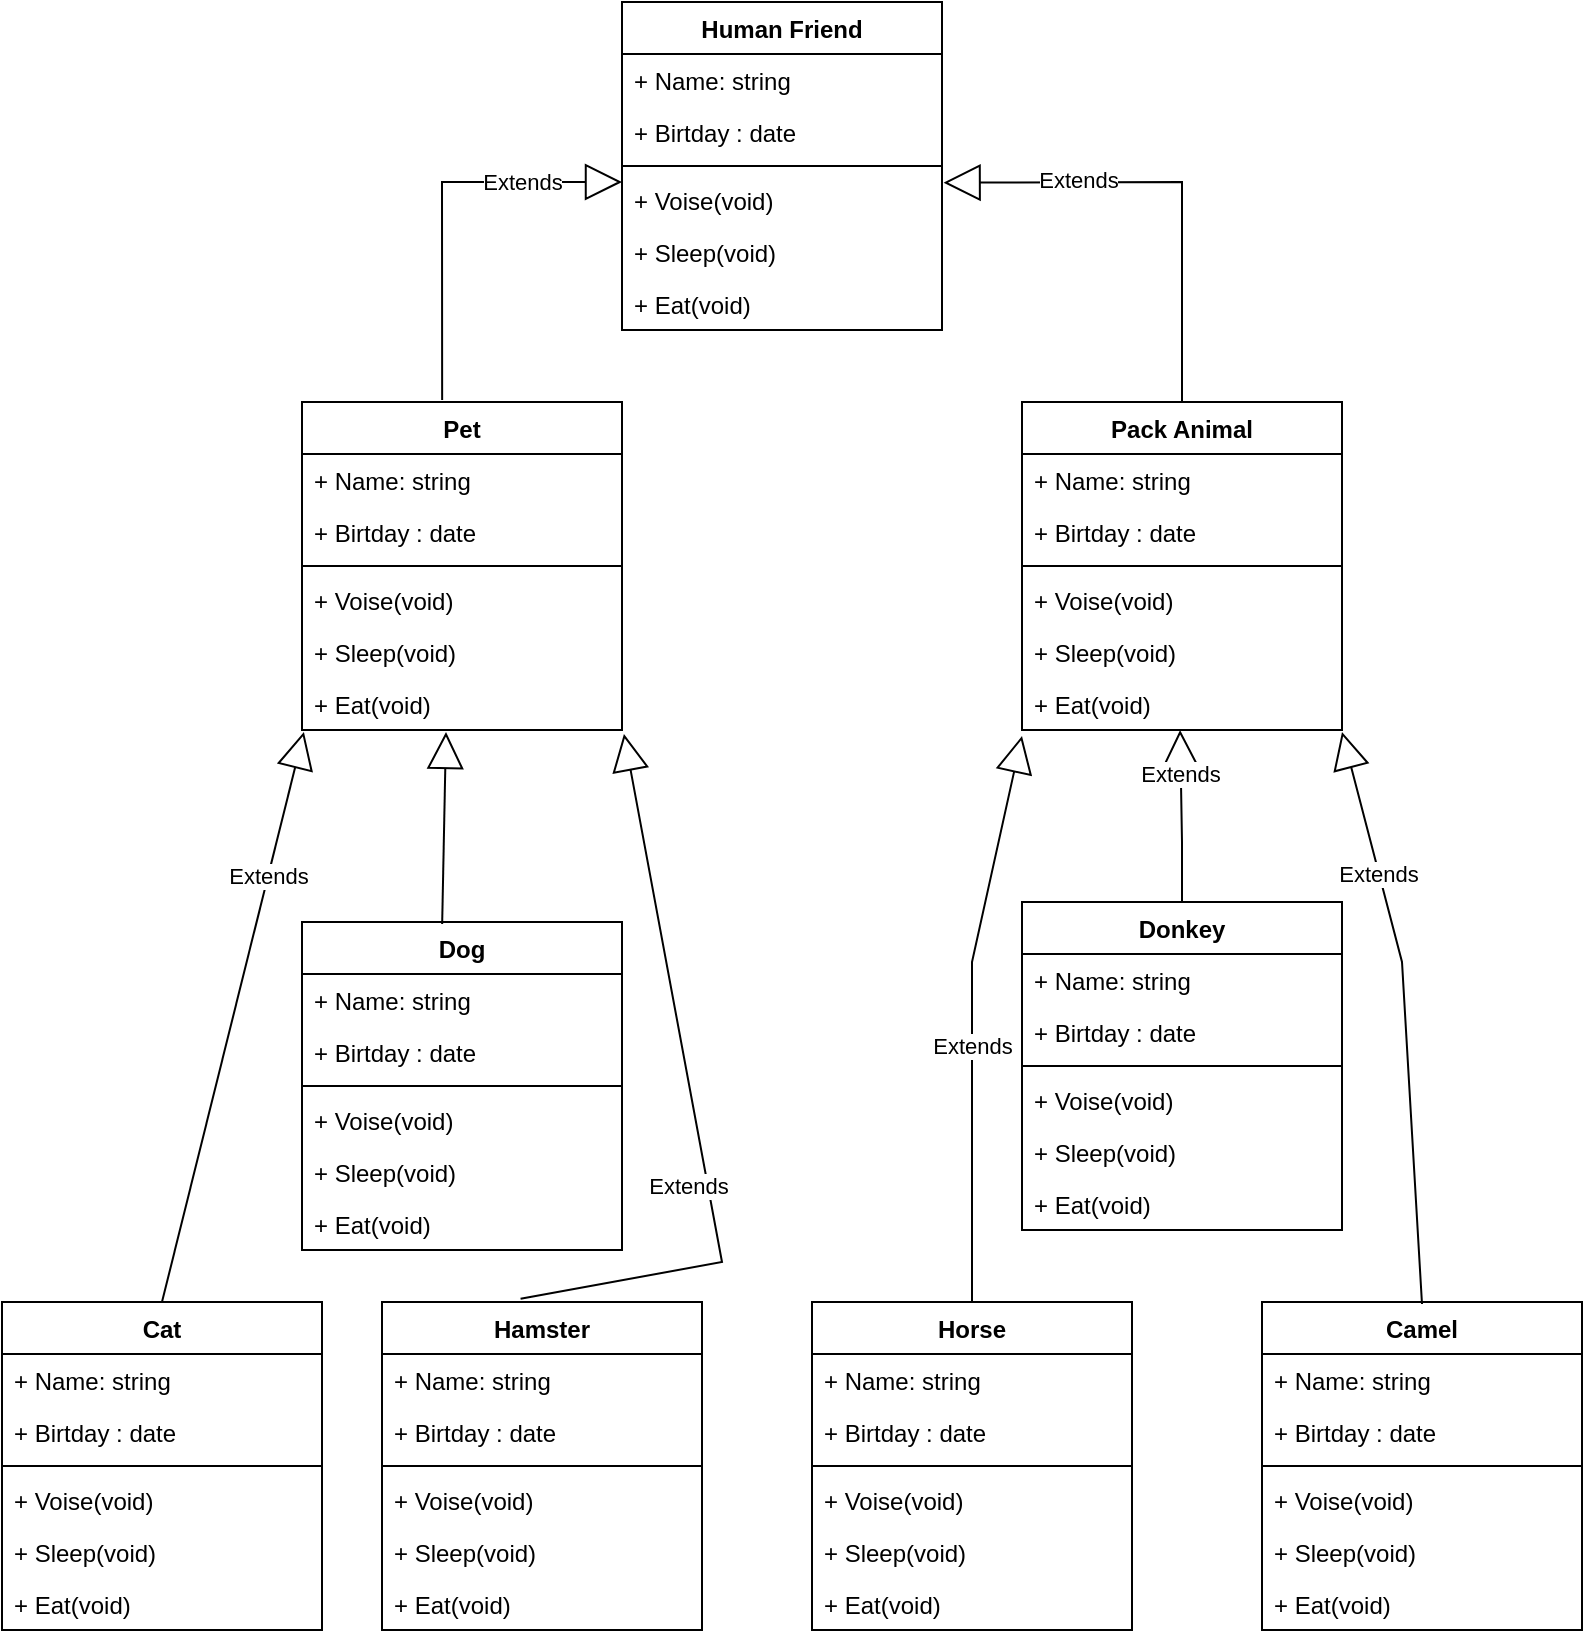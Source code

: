 <mxfile version="22.0.2" type="device">
  <diagram id="R2lEEEUBdFMjLlhIrx00" name="Page-1">
    <mxGraphModel dx="1658" dy="1928" grid="1" gridSize="10" guides="1" tooltips="1" connect="1" arrows="1" fold="1" page="1" pageScale="1" pageWidth="850" pageHeight="1100" math="0" shadow="0" extFonts="Permanent Marker^https://fonts.googleapis.com/css?family=Permanent+Marker">
      <root>
        <mxCell id="0" />
        <mxCell id="1" parent="0" />
        <mxCell id="GSxFg-PIzHMh7uF5a8ec-13" value="Human Friend" style="swimlane;fontStyle=1;align=center;verticalAlign=top;childLayout=stackLayout;horizontal=1;startSize=26;horizontalStack=0;resizeParent=1;resizeParentMax=0;resizeLast=0;collapsible=1;marginBottom=0;" parent="1" vertex="1">
          <mxGeometry x="330" y="-360" width="160" height="164" as="geometry" />
        </mxCell>
        <mxCell id="GSxFg-PIzHMh7uF5a8ec-17" value="+ Name: string" style="text;strokeColor=none;fillColor=none;align=left;verticalAlign=top;spacingLeft=4;spacingRight=4;overflow=hidden;rotatable=0;points=[[0,0.5],[1,0.5]];portConstraint=eastwest;" parent="GSxFg-PIzHMh7uF5a8ec-13" vertex="1">
          <mxGeometry y="26" width="160" height="26" as="geometry" />
        </mxCell>
        <mxCell id="GSxFg-PIzHMh7uF5a8ec-18" value="+ Birtday : date" style="text;strokeColor=none;fillColor=none;align=left;verticalAlign=top;spacingLeft=4;spacingRight=4;overflow=hidden;rotatable=0;points=[[0,0.5],[1,0.5]];portConstraint=eastwest;" parent="GSxFg-PIzHMh7uF5a8ec-13" vertex="1">
          <mxGeometry y="52" width="160" height="26" as="geometry" />
        </mxCell>
        <mxCell id="GSxFg-PIzHMh7uF5a8ec-15" value="" style="line;strokeWidth=1;fillColor=none;align=left;verticalAlign=middle;spacingTop=-1;spacingLeft=3;spacingRight=3;rotatable=0;labelPosition=right;points=[];portConstraint=eastwest;" parent="GSxFg-PIzHMh7uF5a8ec-13" vertex="1">
          <mxGeometry y="78" width="160" height="8" as="geometry" />
        </mxCell>
        <mxCell id="GSxFg-PIzHMh7uF5a8ec-43" value="Extends" style="endArrow=block;endSize=16;endFill=0;html=1;rounded=0;exitX=0.438;exitY=-0.006;exitDx=0;exitDy=0;exitPerimeter=0;" parent="GSxFg-PIzHMh7uF5a8ec-13" source="GSxFg-PIzHMh7uF5a8ec-27" edge="1">
          <mxGeometry x="0.498" width="160" relative="1" as="geometry">
            <mxPoint x="-160" y="90" as="sourcePoint" />
            <mxPoint y="90" as="targetPoint" />
            <Array as="points">
              <mxPoint x="-90" y="90" />
            </Array>
            <mxPoint as="offset" />
          </mxGeometry>
        </mxCell>
        <mxCell id="GSxFg-PIzHMh7uF5a8ec-16" value="+ Voise(void)" style="text;strokeColor=none;fillColor=none;align=left;verticalAlign=top;spacingLeft=4;spacingRight=4;overflow=hidden;rotatable=0;points=[[0,0.5],[1,0.5]];portConstraint=eastwest;" parent="GSxFg-PIzHMh7uF5a8ec-13" vertex="1">
          <mxGeometry y="86" width="160" height="26" as="geometry" />
        </mxCell>
        <mxCell id="GSxFg-PIzHMh7uF5a8ec-25" value="+ Sleep(void)" style="text;strokeColor=none;fillColor=none;align=left;verticalAlign=top;spacingLeft=4;spacingRight=4;overflow=hidden;rotatable=0;points=[[0,0.5],[1,0.5]];portConstraint=eastwest;" parent="GSxFg-PIzHMh7uF5a8ec-13" vertex="1">
          <mxGeometry y="112" width="160" height="26" as="geometry" />
        </mxCell>
        <mxCell id="GSxFg-PIzHMh7uF5a8ec-24" value="+ Eat(void)" style="text;strokeColor=none;fillColor=none;align=left;verticalAlign=top;spacingLeft=4;spacingRight=4;overflow=hidden;rotatable=0;points=[[0,0.5],[1,0.5]];portConstraint=eastwest;" parent="GSxFg-PIzHMh7uF5a8ec-13" vertex="1">
          <mxGeometry y="138" width="160" height="26" as="geometry" />
        </mxCell>
        <mxCell id="GSxFg-PIzHMh7uF5a8ec-27" value="Pet" style="swimlane;fontStyle=1;align=center;verticalAlign=top;childLayout=stackLayout;horizontal=1;startSize=26;horizontalStack=0;resizeParent=1;resizeParentMax=0;resizeLast=0;collapsible=1;marginBottom=0;" parent="1" vertex="1">
          <mxGeometry x="170" y="-160" width="160" height="164" as="geometry" />
        </mxCell>
        <mxCell id="GSxFg-PIzHMh7uF5a8ec-28" value="+ Name: string" style="text;strokeColor=none;fillColor=none;align=left;verticalAlign=top;spacingLeft=4;spacingRight=4;overflow=hidden;rotatable=0;points=[[0,0.5],[1,0.5]];portConstraint=eastwest;" parent="GSxFg-PIzHMh7uF5a8ec-27" vertex="1">
          <mxGeometry y="26" width="160" height="26" as="geometry" />
        </mxCell>
        <mxCell id="GSxFg-PIzHMh7uF5a8ec-29" value="+ Birtday : date" style="text;strokeColor=none;fillColor=none;align=left;verticalAlign=top;spacingLeft=4;spacingRight=4;overflow=hidden;rotatable=0;points=[[0,0.5],[1,0.5]];portConstraint=eastwest;" parent="GSxFg-PIzHMh7uF5a8ec-27" vertex="1">
          <mxGeometry y="52" width="160" height="26" as="geometry" />
        </mxCell>
        <mxCell id="GSxFg-PIzHMh7uF5a8ec-30" value="" style="line;strokeWidth=1;fillColor=none;align=left;verticalAlign=middle;spacingTop=-1;spacingLeft=3;spacingRight=3;rotatable=0;labelPosition=right;points=[];portConstraint=eastwest;" parent="GSxFg-PIzHMh7uF5a8ec-27" vertex="1">
          <mxGeometry y="78" width="160" height="8" as="geometry" />
        </mxCell>
        <mxCell id="GSxFg-PIzHMh7uF5a8ec-31" value="+ Voise(void)" style="text;strokeColor=none;fillColor=none;align=left;verticalAlign=top;spacingLeft=4;spacingRight=4;overflow=hidden;rotatable=0;points=[[0,0.5],[1,0.5]];portConstraint=eastwest;" parent="GSxFg-PIzHMh7uF5a8ec-27" vertex="1">
          <mxGeometry y="86" width="160" height="26" as="geometry" />
        </mxCell>
        <mxCell id="GSxFg-PIzHMh7uF5a8ec-32" value="+ Sleep(void)" style="text;strokeColor=none;fillColor=none;align=left;verticalAlign=top;spacingLeft=4;spacingRight=4;overflow=hidden;rotatable=0;points=[[0,0.5],[1,0.5]];portConstraint=eastwest;" parent="GSxFg-PIzHMh7uF5a8ec-27" vertex="1">
          <mxGeometry y="112" width="160" height="26" as="geometry" />
        </mxCell>
        <mxCell id="GSxFg-PIzHMh7uF5a8ec-33" value="+ Eat(void)" style="text;strokeColor=none;fillColor=none;align=left;verticalAlign=top;spacingLeft=4;spacingRight=4;overflow=hidden;rotatable=0;points=[[0,0.5],[1,0.5]];portConstraint=eastwest;" parent="GSxFg-PIzHMh7uF5a8ec-27" vertex="1">
          <mxGeometry y="138" width="160" height="26" as="geometry" />
        </mxCell>
        <mxCell id="GSxFg-PIzHMh7uF5a8ec-35" value="Pack Animal" style="swimlane;fontStyle=1;align=center;verticalAlign=top;childLayout=stackLayout;horizontal=1;startSize=26;horizontalStack=0;resizeParent=1;resizeParentMax=0;resizeLast=0;collapsible=1;marginBottom=0;" parent="1" vertex="1">
          <mxGeometry x="530" y="-160" width="160" height="164" as="geometry" />
        </mxCell>
        <mxCell id="GSxFg-PIzHMh7uF5a8ec-36" value="+ Name: string" style="text;strokeColor=none;fillColor=none;align=left;verticalAlign=top;spacingLeft=4;spacingRight=4;overflow=hidden;rotatable=0;points=[[0,0.5],[1,0.5]];portConstraint=eastwest;" parent="GSxFg-PIzHMh7uF5a8ec-35" vertex="1">
          <mxGeometry y="26" width="160" height="26" as="geometry" />
        </mxCell>
        <mxCell id="GSxFg-PIzHMh7uF5a8ec-37" value="+ Birtday : date" style="text;strokeColor=none;fillColor=none;align=left;verticalAlign=top;spacingLeft=4;spacingRight=4;overflow=hidden;rotatable=0;points=[[0,0.5],[1,0.5]];portConstraint=eastwest;" parent="GSxFg-PIzHMh7uF5a8ec-35" vertex="1">
          <mxGeometry y="52" width="160" height="26" as="geometry" />
        </mxCell>
        <mxCell id="GSxFg-PIzHMh7uF5a8ec-38" value="" style="line;strokeWidth=1;fillColor=none;align=left;verticalAlign=middle;spacingTop=-1;spacingLeft=3;spacingRight=3;rotatable=0;labelPosition=right;points=[];portConstraint=eastwest;" parent="GSxFg-PIzHMh7uF5a8ec-35" vertex="1">
          <mxGeometry y="78" width="160" height="8" as="geometry" />
        </mxCell>
        <mxCell id="GSxFg-PIzHMh7uF5a8ec-39" value="+ Voise(void)" style="text;strokeColor=none;fillColor=none;align=left;verticalAlign=top;spacingLeft=4;spacingRight=4;overflow=hidden;rotatable=0;points=[[0,0.5],[1,0.5]];portConstraint=eastwest;" parent="GSxFg-PIzHMh7uF5a8ec-35" vertex="1">
          <mxGeometry y="86" width="160" height="26" as="geometry" />
        </mxCell>
        <mxCell id="GSxFg-PIzHMh7uF5a8ec-40" value="+ Sleep(void)" style="text;strokeColor=none;fillColor=none;align=left;verticalAlign=top;spacingLeft=4;spacingRight=4;overflow=hidden;rotatable=0;points=[[0,0.5],[1,0.5]];portConstraint=eastwest;" parent="GSxFg-PIzHMh7uF5a8ec-35" vertex="1">
          <mxGeometry y="112" width="160" height="26" as="geometry" />
        </mxCell>
        <mxCell id="GSxFg-PIzHMh7uF5a8ec-41" value="+ Eat(void)" style="text;strokeColor=none;fillColor=none;align=left;verticalAlign=top;spacingLeft=4;spacingRight=4;overflow=hidden;rotatable=0;points=[[0,0.5],[1,0.5]];portConstraint=eastwest;" parent="GSxFg-PIzHMh7uF5a8ec-35" vertex="1">
          <mxGeometry y="138" width="160" height="26" as="geometry" />
        </mxCell>
        <mxCell id="GSxFg-PIzHMh7uF5a8ec-44" value="Extends" style="endArrow=block;endSize=16;endFill=0;html=1;rounded=0;entryX=1.005;entryY=0.166;entryDx=0;entryDy=0;entryPerimeter=0;exitX=0.5;exitY=0;exitDx=0;exitDy=0;" parent="1" source="GSxFg-PIzHMh7uF5a8ec-35" target="GSxFg-PIzHMh7uF5a8ec-16" edge="1">
          <mxGeometry x="0.413" y="-1" width="160" relative="1" as="geometry">
            <mxPoint x="640" y="290" as="sourcePoint" />
            <mxPoint x="710" y="140" as="targetPoint" />
            <Array as="points">
              <mxPoint x="610" y="-270" />
            </Array>
            <mxPoint as="offset" />
          </mxGeometry>
        </mxCell>
        <mxCell id="GSxFg-PIzHMh7uF5a8ec-47" value="Dog" style="swimlane;fontStyle=1;align=center;verticalAlign=top;childLayout=stackLayout;horizontal=1;startSize=26;horizontalStack=0;resizeParent=1;resizeParentMax=0;resizeLast=0;collapsible=1;marginBottom=0;" parent="1" vertex="1">
          <mxGeometry x="170" y="100" width="160" height="164" as="geometry" />
        </mxCell>
        <mxCell id="GSxFg-PIzHMh7uF5a8ec-48" value="+ Name: string" style="text;strokeColor=none;fillColor=none;align=left;verticalAlign=top;spacingLeft=4;spacingRight=4;overflow=hidden;rotatable=0;points=[[0,0.5],[1,0.5]];portConstraint=eastwest;" parent="GSxFg-PIzHMh7uF5a8ec-47" vertex="1">
          <mxGeometry y="26" width="160" height="26" as="geometry" />
        </mxCell>
        <mxCell id="GSxFg-PIzHMh7uF5a8ec-49" value="+ Birtday : date" style="text;strokeColor=none;fillColor=none;align=left;verticalAlign=top;spacingLeft=4;spacingRight=4;overflow=hidden;rotatable=0;points=[[0,0.5],[1,0.5]];portConstraint=eastwest;" parent="GSxFg-PIzHMh7uF5a8ec-47" vertex="1">
          <mxGeometry y="52" width="160" height="26" as="geometry" />
        </mxCell>
        <mxCell id="GSxFg-PIzHMh7uF5a8ec-50" value="" style="line;strokeWidth=1;fillColor=none;align=left;verticalAlign=middle;spacingTop=-1;spacingLeft=3;spacingRight=3;rotatable=0;labelPosition=right;points=[];portConstraint=eastwest;" parent="GSxFg-PIzHMh7uF5a8ec-47" vertex="1">
          <mxGeometry y="78" width="160" height="8" as="geometry" />
        </mxCell>
        <mxCell id="GSxFg-PIzHMh7uF5a8ec-51" value="+ Voise(void)" style="text;strokeColor=none;fillColor=none;align=left;verticalAlign=top;spacingLeft=4;spacingRight=4;overflow=hidden;rotatable=0;points=[[0,0.5],[1,0.5]];portConstraint=eastwest;" parent="GSxFg-PIzHMh7uF5a8ec-47" vertex="1">
          <mxGeometry y="86" width="160" height="26" as="geometry" />
        </mxCell>
        <mxCell id="GSxFg-PIzHMh7uF5a8ec-52" value="+ Sleep(void)" style="text;strokeColor=none;fillColor=none;align=left;verticalAlign=top;spacingLeft=4;spacingRight=4;overflow=hidden;rotatable=0;points=[[0,0.5],[1,0.5]];portConstraint=eastwest;" parent="GSxFg-PIzHMh7uF5a8ec-47" vertex="1">
          <mxGeometry y="112" width="160" height="26" as="geometry" />
        </mxCell>
        <mxCell id="GSxFg-PIzHMh7uF5a8ec-53" value="+ Eat(void)" style="text;strokeColor=none;fillColor=none;align=left;verticalAlign=top;spacingLeft=4;spacingRight=4;overflow=hidden;rotatable=0;points=[[0,0.5],[1,0.5]];portConstraint=eastwest;" parent="GSxFg-PIzHMh7uF5a8ec-47" vertex="1">
          <mxGeometry y="138" width="160" height="26" as="geometry" />
        </mxCell>
        <mxCell id="GSxFg-PIzHMh7uF5a8ec-61" value="Hamster" style="swimlane;fontStyle=1;align=center;verticalAlign=top;childLayout=stackLayout;horizontal=1;startSize=26;horizontalStack=0;resizeParent=1;resizeParentMax=0;resizeLast=0;collapsible=1;marginBottom=0;" parent="1" vertex="1">
          <mxGeometry x="210" y="290" width="160" height="164" as="geometry" />
        </mxCell>
        <mxCell id="GSxFg-PIzHMh7uF5a8ec-62" value="+ Name: string" style="text;strokeColor=none;fillColor=none;align=left;verticalAlign=top;spacingLeft=4;spacingRight=4;overflow=hidden;rotatable=0;points=[[0,0.5],[1,0.5]];portConstraint=eastwest;" parent="GSxFg-PIzHMh7uF5a8ec-61" vertex="1">
          <mxGeometry y="26" width="160" height="26" as="geometry" />
        </mxCell>
        <mxCell id="GSxFg-PIzHMh7uF5a8ec-63" value="+ Birtday : date" style="text;strokeColor=none;fillColor=none;align=left;verticalAlign=top;spacingLeft=4;spacingRight=4;overflow=hidden;rotatable=0;points=[[0,0.5],[1,0.5]];portConstraint=eastwest;" parent="GSxFg-PIzHMh7uF5a8ec-61" vertex="1">
          <mxGeometry y="52" width="160" height="26" as="geometry" />
        </mxCell>
        <mxCell id="GSxFg-PIzHMh7uF5a8ec-64" value="" style="line;strokeWidth=1;fillColor=none;align=left;verticalAlign=middle;spacingTop=-1;spacingLeft=3;spacingRight=3;rotatable=0;labelPosition=right;points=[];portConstraint=eastwest;" parent="GSxFg-PIzHMh7uF5a8ec-61" vertex="1">
          <mxGeometry y="78" width="160" height="8" as="geometry" />
        </mxCell>
        <mxCell id="GSxFg-PIzHMh7uF5a8ec-65" value="+ Voise(void)" style="text;strokeColor=none;fillColor=none;align=left;verticalAlign=top;spacingLeft=4;spacingRight=4;overflow=hidden;rotatable=0;points=[[0,0.5],[1,0.5]];portConstraint=eastwest;" parent="GSxFg-PIzHMh7uF5a8ec-61" vertex="1">
          <mxGeometry y="86" width="160" height="26" as="geometry" />
        </mxCell>
        <mxCell id="GSxFg-PIzHMh7uF5a8ec-66" value="+ Sleep(void)" style="text;strokeColor=none;fillColor=none;align=left;verticalAlign=top;spacingLeft=4;spacingRight=4;overflow=hidden;rotatable=0;points=[[0,0.5],[1,0.5]];portConstraint=eastwest;" parent="GSxFg-PIzHMh7uF5a8ec-61" vertex="1">
          <mxGeometry y="112" width="160" height="26" as="geometry" />
        </mxCell>
        <mxCell id="GSxFg-PIzHMh7uF5a8ec-67" value="+ Eat(void)" style="text;strokeColor=none;fillColor=none;align=left;verticalAlign=top;spacingLeft=4;spacingRight=4;overflow=hidden;rotatable=0;points=[[0,0.5],[1,0.5]];portConstraint=eastwest;" parent="GSxFg-PIzHMh7uF5a8ec-61" vertex="1">
          <mxGeometry y="138" width="160" height="26" as="geometry" />
        </mxCell>
        <mxCell id="GSxFg-PIzHMh7uF5a8ec-68" value="Camel" style="swimlane;fontStyle=1;align=center;verticalAlign=top;childLayout=stackLayout;horizontal=1;startSize=26;horizontalStack=0;resizeParent=1;resizeParentMax=0;resizeLast=0;collapsible=1;marginBottom=0;" parent="1" vertex="1">
          <mxGeometry x="650" y="290" width="160" height="164" as="geometry" />
        </mxCell>
        <mxCell id="GSxFg-PIzHMh7uF5a8ec-69" value="+ Name: string" style="text;strokeColor=none;fillColor=none;align=left;verticalAlign=top;spacingLeft=4;spacingRight=4;overflow=hidden;rotatable=0;points=[[0,0.5],[1,0.5]];portConstraint=eastwest;" parent="GSxFg-PIzHMh7uF5a8ec-68" vertex="1">
          <mxGeometry y="26" width="160" height="26" as="geometry" />
        </mxCell>
        <mxCell id="GSxFg-PIzHMh7uF5a8ec-70" value="+ Birtday : date" style="text;strokeColor=none;fillColor=none;align=left;verticalAlign=top;spacingLeft=4;spacingRight=4;overflow=hidden;rotatable=0;points=[[0,0.5],[1,0.5]];portConstraint=eastwest;" parent="GSxFg-PIzHMh7uF5a8ec-68" vertex="1">
          <mxGeometry y="52" width="160" height="26" as="geometry" />
        </mxCell>
        <mxCell id="GSxFg-PIzHMh7uF5a8ec-72" value="" style="line;strokeWidth=1;fillColor=none;align=left;verticalAlign=middle;spacingTop=-1;spacingLeft=3;spacingRight=3;rotatable=0;labelPosition=right;points=[];portConstraint=eastwest;" parent="GSxFg-PIzHMh7uF5a8ec-68" vertex="1">
          <mxGeometry y="78" width="160" height="8" as="geometry" />
        </mxCell>
        <mxCell id="GSxFg-PIzHMh7uF5a8ec-73" value="+ Voise(void)" style="text;strokeColor=none;fillColor=none;align=left;verticalAlign=top;spacingLeft=4;spacingRight=4;overflow=hidden;rotatable=0;points=[[0,0.5],[1,0.5]];portConstraint=eastwest;" parent="GSxFg-PIzHMh7uF5a8ec-68" vertex="1">
          <mxGeometry y="86" width="160" height="26" as="geometry" />
        </mxCell>
        <mxCell id="GSxFg-PIzHMh7uF5a8ec-74" value="+ Sleep(void)" style="text;strokeColor=none;fillColor=none;align=left;verticalAlign=top;spacingLeft=4;spacingRight=4;overflow=hidden;rotatable=0;points=[[0,0.5],[1,0.5]];portConstraint=eastwest;" parent="GSxFg-PIzHMh7uF5a8ec-68" vertex="1">
          <mxGeometry y="112" width="160" height="26" as="geometry" />
        </mxCell>
        <mxCell id="GSxFg-PIzHMh7uF5a8ec-75" value="+ Eat(void)" style="text;strokeColor=none;fillColor=none;align=left;verticalAlign=top;spacingLeft=4;spacingRight=4;overflow=hidden;rotatable=0;points=[[0,0.5],[1,0.5]];portConstraint=eastwest;" parent="GSxFg-PIzHMh7uF5a8ec-68" vertex="1">
          <mxGeometry y="138" width="160" height="26" as="geometry" />
        </mxCell>
        <mxCell id="GSxFg-PIzHMh7uF5a8ec-76" value="Horse" style="swimlane;fontStyle=1;align=center;verticalAlign=top;childLayout=stackLayout;horizontal=1;startSize=26;horizontalStack=0;resizeParent=1;resizeParentMax=0;resizeLast=0;collapsible=1;marginBottom=0;" parent="1" vertex="1">
          <mxGeometry x="425" y="290" width="160" height="164" as="geometry" />
        </mxCell>
        <mxCell id="GSxFg-PIzHMh7uF5a8ec-77" value="+ Name: string" style="text;strokeColor=none;fillColor=none;align=left;verticalAlign=top;spacingLeft=4;spacingRight=4;overflow=hidden;rotatable=0;points=[[0,0.5],[1,0.5]];portConstraint=eastwest;" parent="GSxFg-PIzHMh7uF5a8ec-76" vertex="1">
          <mxGeometry y="26" width="160" height="26" as="geometry" />
        </mxCell>
        <mxCell id="GSxFg-PIzHMh7uF5a8ec-78" value="+ Birtday : date" style="text;strokeColor=none;fillColor=none;align=left;verticalAlign=top;spacingLeft=4;spacingRight=4;overflow=hidden;rotatable=0;points=[[0,0.5],[1,0.5]];portConstraint=eastwest;" parent="GSxFg-PIzHMh7uF5a8ec-76" vertex="1">
          <mxGeometry y="52" width="160" height="26" as="geometry" />
        </mxCell>
        <mxCell id="GSxFg-PIzHMh7uF5a8ec-80" value="" style="line;strokeWidth=1;fillColor=none;align=left;verticalAlign=middle;spacingTop=-1;spacingLeft=3;spacingRight=3;rotatable=0;labelPosition=right;points=[];portConstraint=eastwest;" parent="GSxFg-PIzHMh7uF5a8ec-76" vertex="1">
          <mxGeometry y="78" width="160" height="8" as="geometry" />
        </mxCell>
        <mxCell id="GSxFg-PIzHMh7uF5a8ec-81" value="+ Voise(void)" style="text;strokeColor=none;fillColor=none;align=left;verticalAlign=top;spacingLeft=4;spacingRight=4;overflow=hidden;rotatable=0;points=[[0,0.5],[1,0.5]];portConstraint=eastwest;" parent="GSxFg-PIzHMh7uF5a8ec-76" vertex="1">
          <mxGeometry y="86" width="160" height="26" as="geometry" />
        </mxCell>
        <mxCell id="GSxFg-PIzHMh7uF5a8ec-82" value="+ Sleep(void)" style="text;strokeColor=none;fillColor=none;align=left;verticalAlign=top;spacingLeft=4;spacingRight=4;overflow=hidden;rotatable=0;points=[[0,0.5],[1,0.5]];portConstraint=eastwest;" parent="GSxFg-PIzHMh7uF5a8ec-76" vertex="1">
          <mxGeometry y="112" width="160" height="26" as="geometry" />
        </mxCell>
        <mxCell id="GSxFg-PIzHMh7uF5a8ec-83" value="+ Eat(void)" style="text;strokeColor=none;fillColor=none;align=left;verticalAlign=top;spacingLeft=4;spacingRight=4;overflow=hidden;rotatable=0;points=[[0,0.5],[1,0.5]];portConstraint=eastwest;" parent="GSxFg-PIzHMh7uF5a8ec-76" vertex="1">
          <mxGeometry y="138" width="160" height="26" as="geometry" />
        </mxCell>
        <mxCell id="GSxFg-PIzHMh7uF5a8ec-84" value="Donkey" style="swimlane;fontStyle=1;align=center;verticalAlign=top;childLayout=stackLayout;horizontal=1;startSize=26;horizontalStack=0;resizeParent=1;resizeParentMax=0;resizeLast=0;collapsible=1;marginBottom=0;" parent="1" vertex="1">
          <mxGeometry x="530" y="90" width="160" height="164" as="geometry" />
        </mxCell>
        <mxCell id="GSxFg-PIzHMh7uF5a8ec-85" value="+ Name: string" style="text;strokeColor=none;fillColor=none;align=left;verticalAlign=top;spacingLeft=4;spacingRight=4;overflow=hidden;rotatable=0;points=[[0,0.5],[1,0.5]];portConstraint=eastwest;" parent="GSxFg-PIzHMh7uF5a8ec-84" vertex="1">
          <mxGeometry y="26" width="160" height="26" as="geometry" />
        </mxCell>
        <mxCell id="GSxFg-PIzHMh7uF5a8ec-86" value="+ Birtday : date" style="text;strokeColor=none;fillColor=none;align=left;verticalAlign=top;spacingLeft=4;spacingRight=4;overflow=hidden;rotatable=0;points=[[0,0.5],[1,0.5]];portConstraint=eastwest;" parent="GSxFg-PIzHMh7uF5a8ec-84" vertex="1">
          <mxGeometry y="52" width="160" height="26" as="geometry" />
        </mxCell>
        <mxCell id="GSxFg-PIzHMh7uF5a8ec-88" value="" style="line;strokeWidth=1;fillColor=none;align=left;verticalAlign=middle;spacingTop=-1;spacingLeft=3;spacingRight=3;rotatable=0;labelPosition=right;points=[];portConstraint=eastwest;" parent="GSxFg-PIzHMh7uF5a8ec-84" vertex="1">
          <mxGeometry y="78" width="160" height="8" as="geometry" />
        </mxCell>
        <mxCell id="GSxFg-PIzHMh7uF5a8ec-89" value="+ Voise(void)" style="text;strokeColor=none;fillColor=none;align=left;verticalAlign=top;spacingLeft=4;spacingRight=4;overflow=hidden;rotatable=0;points=[[0,0.5],[1,0.5]];portConstraint=eastwest;" parent="GSxFg-PIzHMh7uF5a8ec-84" vertex="1">
          <mxGeometry y="86" width="160" height="26" as="geometry" />
        </mxCell>
        <mxCell id="GSxFg-PIzHMh7uF5a8ec-90" value="+ Sleep(void)" style="text;strokeColor=none;fillColor=none;align=left;verticalAlign=top;spacingLeft=4;spacingRight=4;overflow=hidden;rotatable=0;points=[[0,0.5],[1,0.5]];portConstraint=eastwest;" parent="GSxFg-PIzHMh7uF5a8ec-84" vertex="1">
          <mxGeometry y="112" width="160" height="26" as="geometry" />
        </mxCell>
        <mxCell id="GSxFg-PIzHMh7uF5a8ec-91" value="+ Eat(void)" style="text;strokeColor=none;fillColor=none;align=left;verticalAlign=top;spacingLeft=4;spacingRight=4;overflow=hidden;rotatable=0;points=[[0,0.5],[1,0.5]];portConstraint=eastwest;" parent="GSxFg-PIzHMh7uF5a8ec-84" vertex="1">
          <mxGeometry y="138" width="160" height="26" as="geometry" />
        </mxCell>
        <mxCell id="GSxFg-PIzHMh7uF5a8ec-92" value="Extends" style="endArrow=block;endSize=16;endFill=0;html=1;rounded=0;entryX=0.006;entryY=1.038;entryDx=0;entryDy=0;exitX=0.5;exitY=0;exitDx=0;exitDy=0;entryPerimeter=0;" parent="1" source="GSxFg-PIzHMh7uF5a8ec-54" target="GSxFg-PIzHMh7uF5a8ec-33" edge="1">
          <mxGeometry x="0.498" width="160" relative="1" as="geometry">
            <mxPoint x="50.08" y="359.016" as="sourcePoint" />
            <mxPoint x="140" y="270" as="targetPoint" />
            <Array as="points" />
            <mxPoint as="offset" />
          </mxGeometry>
        </mxCell>
        <mxCell id="GSxFg-PIzHMh7uF5a8ec-95" value="Extends" style="endArrow=block;endSize=16;endFill=0;html=1;rounded=0;exitX=0.433;exitY=-0.01;exitDx=0;exitDy=0;exitPerimeter=0;entryX=1.006;entryY=1.077;entryDx=0;entryDy=0;entryPerimeter=0;" parent="1" source="GSxFg-PIzHMh7uF5a8ec-61" target="GSxFg-PIzHMh7uF5a8ec-33" edge="1">
          <mxGeometry x="-0.228" y="10" width="160" relative="1" as="geometry">
            <mxPoint x="270.08" y="299.016" as="sourcePoint" />
            <mxPoint x="420" y="460" as="targetPoint" />
            <Array as="points">
              <mxPoint x="380" y="270" />
            </Array>
            <mxPoint as="offset" />
          </mxGeometry>
        </mxCell>
        <mxCell id="GSxFg-PIzHMh7uF5a8ec-96" value="Extends" style="endArrow=block;endSize=16;endFill=0;html=1;rounded=0;entryX=0.494;entryY=1;entryDx=0;entryDy=0;entryPerimeter=0;exitX=0.5;exitY=0;exitDx=0;exitDy=0;" parent="1" source="GSxFg-PIzHMh7uF5a8ec-84" target="GSxFg-PIzHMh7uF5a8ec-41" edge="1">
          <mxGeometry x="0.498" width="160" relative="1" as="geometry">
            <mxPoint x="710.08" y="343.016" as="sourcePoint" />
            <mxPoint x="800" y="254" as="targetPoint" />
            <Array as="points">
              <mxPoint x="610" y="60" />
            </Array>
            <mxPoint as="offset" />
          </mxGeometry>
        </mxCell>
        <mxCell id="GSxFg-PIzHMh7uF5a8ec-97" value="Extends" style="endArrow=block;endSize=16;endFill=0;html=1;rounded=0;exitX=0.5;exitY=0;exitDx=0;exitDy=0;entryX=1;entryY=1.038;entryDx=0;entryDy=0;entryPerimeter=0;" parent="1" source="GSxFg-PIzHMh7uF5a8ec-68" edge="1" target="GSxFg-PIzHMh7uF5a8ec-41">
          <mxGeometry x="0.498" width="160" relative="1" as="geometry">
            <mxPoint x="740.08" y="433.996" as="sourcePoint" />
            <mxPoint x="760" y="200" as="targetPoint" />
            <Array as="points">
              <mxPoint x="730" y="291" />
              <mxPoint x="720" y="120" />
            </Array>
            <mxPoint as="offset" />
          </mxGeometry>
        </mxCell>
        <mxCell id="GSxFg-PIzHMh7uF5a8ec-98" value="Extends" style="endArrow=block;endSize=16;endFill=0;html=1;rounded=0;exitX=0.5;exitY=0;exitDx=0;exitDy=0;entryX=0;entryY=1.115;entryDx=0;entryDy=0;entryPerimeter=0;" parent="1" source="GSxFg-PIzHMh7uF5a8ec-76" target="GSxFg-PIzHMh7uF5a8ec-41" edge="1">
          <mxGeometry x="-0.099" width="160" relative="1" as="geometry">
            <mxPoint x="480.08" y="569.016" as="sourcePoint" />
            <mxPoint x="570" y="480" as="targetPoint" />
            <Array as="points">
              <mxPoint x="505" y="120" />
            </Array>
            <mxPoint as="offset" />
          </mxGeometry>
        </mxCell>
        <mxCell id="cMwvuspb5J1z3MBbXLkx-1" value="" style="endArrow=block;endSize=16;endFill=0;html=1;rounded=0;entryX=0.45;entryY=1.038;entryDx=0;entryDy=0;exitX=0.438;exitY=0.006;exitDx=0;exitDy=0;exitPerimeter=0;entryPerimeter=0;" edge="1" parent="1" source="GSxFg-PIzHMh7uF5a8ec-47" target="GSxFg-PIzHMh7uF5a8ec-33">
          <mxGeometry x="0.498" width="160" relative="1" as="geometry">
            <mxPoint x="200" y="264" as="sourcePoint" />
            <mxPoint x="170" y="-121" as="targetPoint" />
            <Array as="points" />
            <mxPoint as="offset" />
          </mxGeometry>
        </mxCell>
        <mxCell id="GSxFg-PIzHMh7uF5a8ec-54" value="Cat" style="swimlane;fontStyle=1;align=center;verticalAlign=top;childLayout=stackLayout;horizontal=1;startSize=26;horizontalStack=0;resizeParent=1;resizeParentMax=0;resizeLast=0;collapsible=1;marginBottom=0;" parent="1" vertex="1">
          <mxGeometry x="20" y="290" width="160" height="164" as="geometry" />
        </mxCell>
        <mxCell id="GSxFg-PIzHMh7uF5a8ec-55" value="+ Name: string" style="text;strokeColor=none;fillColor=none;align=left;verticalAlign=top;spacingLeft=4;spacingRight=4;overflow=hidden;rotatable=0;points=[[0,0.5],[1,0.5]];portConstraint=eastwest;" parent="GSxFg-PIzHMh7uF5a8ec-54" vertex="1">
          <mxGeometry y="26" width="160" height="26" as="geometry" />
        </mxCell>
        <mxCell id="GSxFg-PIzHMh7uF5a8ec-56" value="+ Birtday : date" style="text;strokeColor=none;fillColor=none;align=left;verticalAlign=top;spacingLeft=4;spacingRight=4;overflow=hidden;rotatable=0;points=[[0,0.5],[1,0.5]];portConstraint=eastwest;" parent="GSxFg-PIzHMh7uF5a8ec-54" vertex="1">
          <mxGeometry y="52" width="160" height="26" as="geometry" />
        </mxCell>
        <mxCell id="GSxFg-PIzHMh7uF5a8ec-57" value="" style="line;strokeWidth=1;fillColor=none;align=left;verticalAlign=middle;spacingTop=-1;spacingLeft=3;spacingRight=3;rotatable=0;labelPosition=right;points=[];portConstraint=eastwest;" parent="GSxFg-PIzHMh7uF5a8ec-54" vertex="1">
          <mxGeometry y="78" width="160" height="8" as="geometry" />
        </mxCell>
        <mxCell id="GSxFg-PIzHMh7uF5a8ec-58" value="+ Voise(void)" style="text;strokeColor=none;fillColor=none;align=left;verticalAlign=top;spacingLeft=4;spacingRight=4;overflow=hidden;rotatable=0;points=[[0,0.5],[1,0.5]];portConstraint=eastwest;" parent="GSxFg-PIzHMh7uF5a8ec-54" vertex="1">
          <mxGeometry y="86" width="160" height="26" as="geometry" />
        </mxCell>
        <mxCell id="GSxFg-PIzHMh7uF5a8ec-59" value="+ Sleep(void)" style="text;strokeColor=none;fillColor=none;align=left;verticalAlign=top;spacingLeft=4;spacingRight=4;overflow=hidden;rotatable=0;points=[[0,0.5],[1,0.5]];portConstraint=eastwest;" parent="GSxFg-PIzHMh7uF5a8ec-54" vertex="1">
          <mxGeometry y="112" width="160" height="26" as="geometry" />
        </mxCell>
        <mxCell id="GSxFg-PIzHMh7uF5a8ec-60" value="+ Eat(void)" style="text;strokeColor=none;fillColor=none;align=left;verticalAlign=top;spacingLeft=4;spacingRight=4;overflow=hidden;rotatable=0;points=[[0,0.5],[1,0.5]];portConstraint=eastwest;" parent="GSxFg-PIzHMh7uF5a8ec-54" vertex="1">
          <mxGeometry y="138" width="160" height="26" as="geometry" />
        </mxCell>
      </root>
    </mxGraphModel>
  </diagram>
</mxfile>
